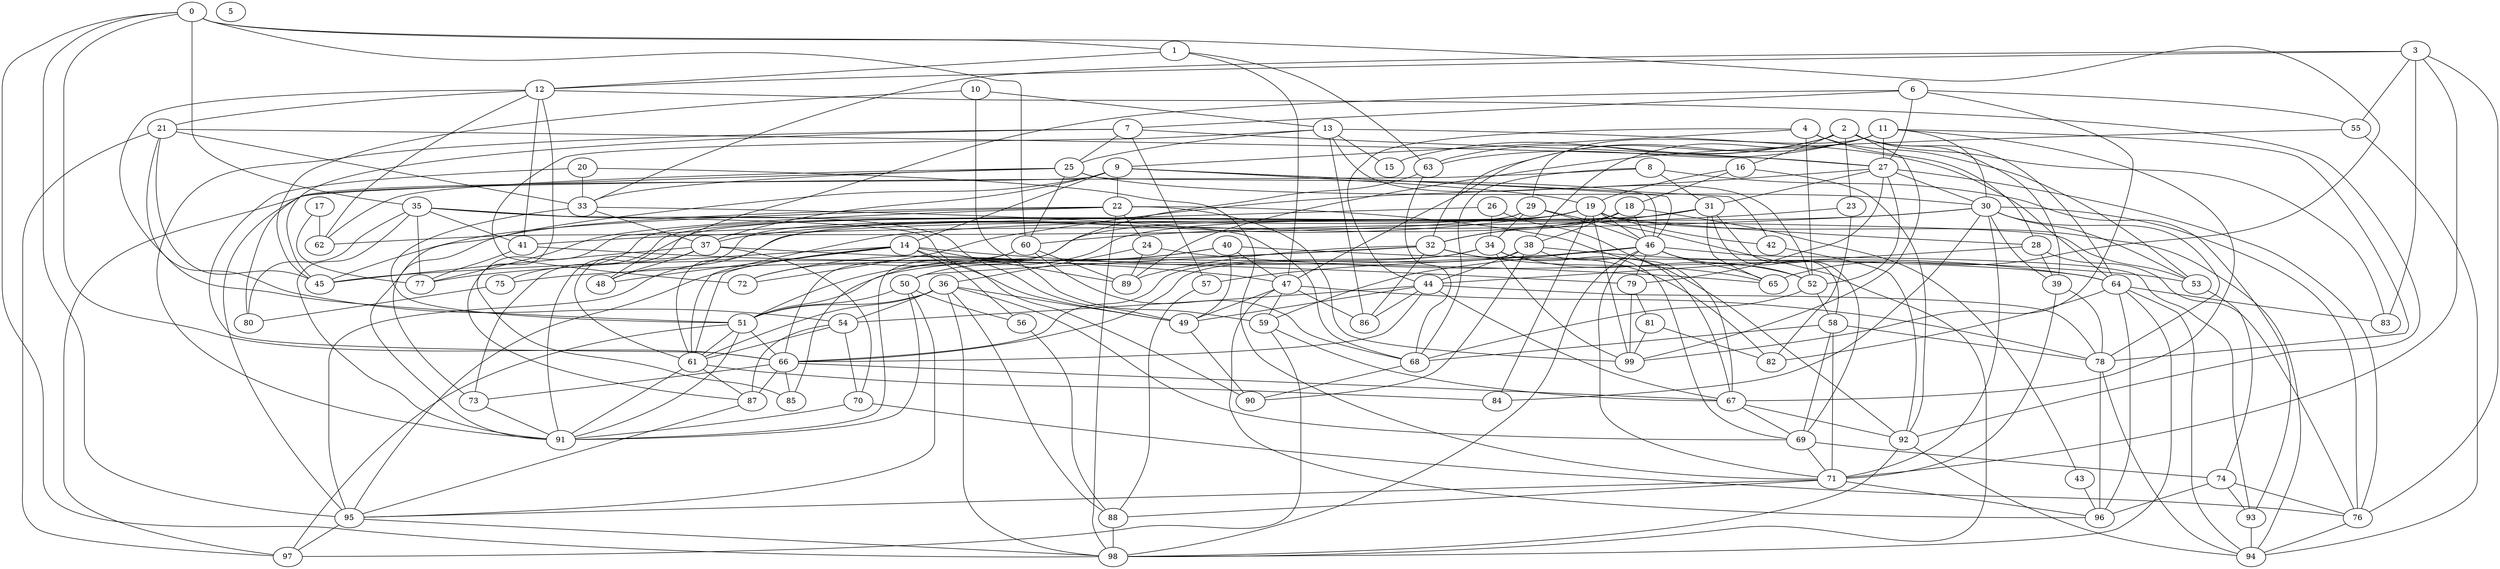 strict graph "gnp_random_graph(100,0.06)" {
0;
1;
2;
3;
4;
5;
6;
7;
8;
9;
10;
11;
12;
13;
14;
15;
16;
17;
18;
19;
20;
21;
22;
23;
24;
25;
26;
27;
28;
29;
30;
31;
32;
33;
34;
35;
36;
37;
38;
39;
40;
41;
42;
43;
44;
45;
46;
47;
48;
49;
50;
51;
52;
53;
54;
55;
56;
57;
58;
59;
60;
61;
62;
63;
64;
65;
66;
67;
68;
69;
70;
71;
72;
73;
74;
75;
76;
77;
78;
79;
80;
81;
82;
83;
84;
85;
86;
87;
88;
89;
90;
91;
92;
93;
94;
95;
96;
97;
98;
99;
0 -- 1  [is_available=True, prob="0.746174327718"];
0 -- 66  [is_available=True, prob="0.403870691795"];
0 -- 35  [is_available=True, prob="0.0760973675577"];
0 -- 65  [is_available=True, prob="0.657465442091"];
0 -- 98  [is_available=True, prob="0.393841971803"];
0 -- 60  [is_available=True, prob="0.433705680444"];
0 -- 95  [is_available=True, prob="1.0"];
1 -- 63  [is_available=True, prob="0.207888478418"];
1 -- 12  [is_available=True, prob="0.774212656292"];
1 -- 47  [is_available=True, prob="0.617689863131"];
2 -- 32  [is_available=True, prob="0.794011175576"];
2 -- 64  [is_available=True, prob="1.0"];
2 -- 99  [is_available=True, prob="1.0"];
2 -- 39  [is_available=True, prob="1.0"];
2 -- 15  [is_available=True, prob="0.359155865041"];
2 -- 16  [is_available=True, prob="0.136546882732"];
2 -- 83  [is_available=True, prob="0.327280537131"];
2 -- 23  [is_available=True, prob="1.0"];
2 -- 63  [is_available=True, prob="0.185536116635"];
3 -- 33  [is_available=True, prob="0.679528540892"];
3 -- 71  [is_available=True, prob="1.0"];
3 -- 12  [is_available=True, prob="0.644003533079"];
3 -- 76  [is_available=True, prob="0.438954974785"];
3 -- 83  [is_available=True, prob="0.260598336161"];
3 -- 55  [is_available=True, prob="1.0"];
4 -- 9  [is_available=True, prob="0.709899846071"];
4 -- 53  [is_available=True, prob="1.0"];
4 -- 28  [is_available=True, prob="1.0"];
4 -- 52  [is_available=True, prob="0.132335478651"];
4 -- 44  [is_available=True, prob="0.354967376059"];
6 -- 48  [is_available=True, prob="0.793880357581"];
6 -- 55  [is_available=True, prob="1.0"];
6 -- 27  [is_available=True, prob="0.124712103485"];
6 -- 99  [is_available=True, prob="0.358354995337"];
6 -- 7  [is_available=True, prob="1.0"];
7 -- 27  [is_available=True, prob="0.626340419875"];
7 -- 45  [is_available=True, prob="0.00721233273541"];
7 -- 57  [is_available=True, prob="1.0"];
7 -- 25  [is_available=True, prob="0.710754000307"];
7 -- 91  [is_available=True, prob="0.74308599105"];
8 -- 97  [is_available=True, prob="0.521722868132"];
8 -- 68  [is_available=True, prob="0.987745995817"];
8 -- 93  [is_available=True, prob="0.198431059766"];
8 -- 31  [is_available=True, prob="0.38785192285"];
9 -- 37  [is_available=True, prob="0.861730782913"];
9 -- 73  [is_available=True, prob="0.878666148657"];
9 -- 42  [is_available=True, prob="0.623775235122"];
9 -- 14  [is_available=True, prob="0.138419294672"];
9 -- 19  [is_available=True, prob="0.796291005573"];
9 -- 46  [is_available=True, prob="0.231113176229"];
9 -- 22  [is_available=True, prob="0.898077015404"];
9 -- 95  [is_available=True, prob="0.826838589508"];
10 -- 59  [is_available=True, prob="0.433607959195"];
10 -- 13  [is_available=True, prob="1.0"];
10 -- 45  [is_available=True, prob="0.570809074822"];
11 -- 67  [is_available=True, prob="0.160176014116"];
11 -- 38  [is_available=True, prob="1.0"];
11 -- 78  [is_available=True, prob="1.0"];
11 -- 47  [is_available=True, prob="0.212832145624"];
11 -- 27  [is_available=True, prob="0.606462332195"];
11 -- 29  [is_available=True, prob="1.0"];
11 -- 30  [is_available=True, prob="0.390315963163"];
11 -- 63  [is_available=True, prob="0.0196814335424"];
12 -- 41  [is_available=True, prob="0.691996348277"];
12 -- 21  [is_available=True, prob="1.0"];
12 -- 54  [is_available=True, prob="0.973282180971"];
12 -- 92  [is_available=True, prob="0.39573246493"];
12 -- 62  [is_available=True, prob="0.459090127745"];
12 -- 85  [is_available=True, prob="0.990246209559"];
13 -- 64  [is_available=True, prob="0.615569804947"];
13 -- 72  [is_available=True, prob="0.356926604085"];
13 -- 15  [is_available=True, prob="0.483709124333"];
13 -- 52  [is_available=True, prob="1.0"];
13 -- 86  [is_available=True, prob="0.353105805046"];
13 -- 25  [is_available=True, prob="0.433505499656"];
14 -- 77  [is_available=True, prob="0.661631631079"];
14 -- 79  [is_available=True, prob="0.112894658326"];
14 -- 48  [is_available=True, prob="0.187647332446"];
14 -- 49  [is_available=True, prob="0.104018785397"];
14 -- 56  [is_available=True, prob="0.195724021253"];
14 -- 89  [is_available=True, prob="0.370836502617"];
14 -- 61  [is_available=True, prob="0.5505349628"];
14 -- 95  [is_available=True, prob="0.859276041342"];
16 -- 19  [is_available=True, prob="1.0"];
16 -- 92  [is_available=True, prob="0.0978479495947"];
16 -- 18  [is_available=True, prob="0.339441608981"];
17 -- 77  [is_available=True, prob="0.0862998695699"];
17 -- 62  [is_available=True, prob="0.0710164613655"];
18 -- 32  [is_available=True, prob="0.605247807181"];
18 -- 38  [is_available=True, prob="1.0"];
18 -- 43  [is_available=True, prob="1.0"];
18 -- 46  [is_available=True, prob="0.60769918406"];
18 -- 61  [is_available=True, prob="0.183215991065"];
19 -- 99  [is_available=True, prob="0.510425761635"];
19 -- 37  [is_available=True, prob="0.451204882107"];
19 -- 42  [is_available=True, prob="0.177665686412"];
19 -- 75  [is_available=True, prob="0.494674956989"];
19 -- 46  [is_available=True, prob="0.0471509674681"];
19 -- 84  [is_available=True, prob="0.223298872304"];
19 -- 85  [is_available=True, prob="0.949241018408"];
19 -- 73  [is_available=True, prob="0.380974849767"];
19 -- 91  [is_available=True, prob="1.0"];
19 -- 28  [is_available=True, prob="0.553532222617"];
19 -- 94  [is_available=True, prob="0.45364008768"];
20 -- 33  [is_available=True, prob="0.413758609103"];
20 -- 66  [is_available=True, prob="1.0"];
20 -- 71  [is_available=True, prob="0.716676202101"];
21 -- 33  [is_available=True, prob="0.0450967214052"];
21 -- 97  [is_available=True, prob="1.0"];
21 -- 45  [is_available=True, prob="0.9164502924"];
21 -- 51  [is_available=True, prob="0.35613487048"];
21 -- 27  [is_available=True, prob="0.447357239356"];
22 -- 98  [is_available=True, prob="0.0322964916785"];
22 -- 67  [is_available=True, prob="0.146220050064"];
22 -- 45  [is_available=True, prob="0.98062229133"];
22 -- 77  [is_available=True, prob="0.35122463265"];
22 -- 99  [is_available=True, prob="0.271290211668"];
22 -- 24  [is_available=True, prob="1.0"];
22 -- 91  [is_available=True, prob="0.250240913223"];
23 -- 60  [is_available=True, prob="0.143019918218"];
23 -- 82  [is_available=True, prob="1.0"];
24 -- 89  [is_available=True, prob="0.231212185326"];
24 -- 36  [is_available=True, prob="0.876468011116"];
24 -- 53  [is_available=True, prob="0.219689452499"];
25 -- 33  [is_available=True, prob="0.155976370958"];
25 -- 46  [is_available=True, prob="0.580289917172"];
25 -- 80  [is_available=True, prob="1.0"];
25 -- 62  [is_available=True, prob="0.500985547782"];
25 -- 60  [is_available=True, prob="1.0"];
25 -- 30  [is_available=True, prob="0.91758798038"];
26 -- 34  [is_available=True, prob="0.440582925804"];
26 -- 92  [is_available=True, prob="0.579429649907"];
26 -- 87  [is_available=True, prob="1.0"];
27 -- 72  [is_available=True, prob="0.345315841689"];
27 -- 76  [is_available=True, prob="0.105557904251"];
27 -- 79  [is_available=True, prob="0.331697403971"];
27 -- 52  [is_available=True, prob="1.0"];
27 -- 30  [is_available=True, prob="0.0766172367849"];
27 -- 31  [is_available=True, prob="0.334612225349"];
28 -- 76  [is_available=True, prob="0.916269232508"];
28 -- 44  [is_available=True, prob="1.0"];
28 -- 39  [is_available=True, prob="0.637729249896"];
29 -- 98  [is_available=True, prob="0.69937137032"];
29 -- 34  [is_available=True, prob="0.659625044268"];
29 -- 46  [is_available=True, prob="0.123734140517"];
29 -- 48  [is_available=True, prob="0.0150185340716"];
29 -- 62  [is_available=True, prob="0.124308799779"];
30 -- 39  [is_available=True, prob="0.441779374257"];
30 -- 41  [is_available=True, prob="0.153107429406"];
30 -- 76  [is_available=True, prob="0.332977672551"];
30 -- 78  [is_available=True, prob="0.100616578814"];
30 -- 84  [is_available=True, prob="0.58627739501"];
30 -- 53  [is_available=True, prob="0.218545854816"];
30 -- 71  [is_available=True, prob="0.00910059951574"];
30 -- 61  [is_available=True, prob="0.903902158075"];
31 -- 32  [is_available=True, prob="1.0"];
31 -- 65  [is_available=True, prob="0.391470102437"];
31 -- 69  [is_available=True, prob="0.956817323093"];
31 -- 50  [is_available=True, prob="0.612434977362"];
31 -- 58  [is_available=True, prob="0.369830087784"];
31 -- 95  [is_available=True, prob="0.839887305087"];
32 -- 65  [is_available=True, prob="0.711502772407"];
32 -- 82  [is_available=True, prob="1.0"];
32 -- 45  [is_available=True, prob="0.800152376763"];
32 -- 50  [is_available=True, prob="0.28042648188"];
32 -- 86  [is_available=True, prob="0.0224637690412"];
32 -- 89  [is_available=True, prob="1.0"];
33 -- 68  [is_available=True, prob="0.927818114993"];
33 -- 37  [is_available=True, prob="0.531685762959"];
33 -- 51  [is_available=True, prob="0.629395706919"];
34 -- 66  [is_available=True, prob="0.467429629287"];
34 -- 99  [is_available=True, prob="1.0"];
34 -- 69  [is_available=True, prob="0.479023674645"];
34 -- 51  [is_available=True, prob="0.676639160434"];
34 -- 52  [is_available=True, prob="0.864672002886"];
35 -- 41  [is_available=True, prob="1.0"];
35 -- 77  [is_available=True, prob="1.0"];
35 -- 80  [is_available=True, prob="0.657451604977"];
35 -- 49  [is_available=True, prob="0.888694205764"];
35 -- 53  [is_available=True, prob="0.38453159328"];
35 -- 90  [is_available=True, prob="0.0176240366868"];
35 -- 91  [is_available=True, prob="0.0473485633387"];
36 -- 98  [is_available=True, prob="0.998958082995"];
36 -- 69  [is_available=True, prob="0.0912133096909"];
36 -- 49  [is_available=True, prob="0.258787457225"];
36 -- 51  [is_available=True, prob="1.0"];
36 -- 54  [is_available=True, prob="0.918270335301"];
36 -- 88  [is_available=True, prob="1.0"];
36 -- 61  [is_available=True, prob="0.882582915909"];
37 -- 70  [is_available=True, prob="0.0536837531339"];
37 -- 65  [is_available=True, prob="1.0"];
37 -- 45  [is_available=True, prob="0.389381767669"];
37 -- 48  [is_available=True, prob="1.0"];
37 -- 61  [is_available=True, prob="1.0"];
38 -- 64  [is_available=True, prob="0.409854267848"];
38 -- 66  [is_available=True, prob="1.0"];
38 -- 67  [is_available=True, prob="1.0"];
38 -- 44  [is_available=True, prob="0.807981357741"];
38 -- 90  [is_available=True, prob="1.0"];
39 -- 78  [is_available=True, prob="0.686955936733"];
39 -- 71  [is_available=True, prob="1.0"];
40 -- 64  [is_available=True, prob="0.727189511354"];
40 -- 49  [is_available=True, prob="0.177190435757"];
40 -- 51  [is_available=True, prob="0.959713312608"];
40 -- 72  [is_available=True, prob="1.0"];
40 -- 47  [is_available=True, prob="0.907691648398"];
41 -- 77  [is_available=True, prob="1.0"];
41 -- 47  [is_available=True, prob="0.854055306197"];
42 -- 92  [is_available=True, prob="1.0"];
43 -- 96  [is_available=True, prob="1.0"];
44 -- 66  [is_available=True, prob="0.8951052352"];
44 -- 67  [is_available=True, prob="1.0"];
44 -- 86  [is_available=True, prob="0.435142107113"];
44 -- 78  [is_available=True, prob="0.014718388223"];
44 -- 49  [is_available=True, prob="0.14731765085"];
44 -- 54  [is_available=True, prob="1.0"];
46 -- 65  [is_available=True, prob="0.255460876433"];
46 -- 98  [is_available=True, prob="0.0200659130776"];
46 -- 71  [is_available=True, prob="0.627463245915"];
46 -- 75  [is_available=True, prob="0.649049171923"];
46 -- 93  [is_available=True, prob="0.380336647411"];
46 -- 79  [is_available=True, prob="0.858064599701"];
46 -- 52  [is_available=True, prob="0.615744626127"];
46 -- 57  [is_available=True, prob="0.705369750453"];
46 -- 59  [is_available=True, prob="0.490306594315"];
47 -- 96  [is_available=True, prob="0.192304308705"];
47 -- 78  [is_available=True, prob="0.941155816156"];
47 -- 49  [is_available=True, prob="0.231271769844"];
47 -- 86  [is_available=True, prob="0.253785221572"];
47 -- 59  [is_available=True, prob="0.173457847408"];
49 -- 90  [is_available=True, prob="0.282014411371"];
50 -- 51  [is_available=True, prob="0.63820512815"];
50 -- 56  [is_available=True, prob="0.687170799536"];
50 -- 91  [is_available=True, prob="1.0"];
50 -- 95  [is_available=True, prob="0.280354356887"];
51 -- 97  [is_available=True, prob="0.011452697456"];
51 -- 66  [is_available=True, prob="1.0"];
51 -- 91  [is_available=True, prob="0.854162492488"];
51 -- 61  [is_available=True, prob="0.663673881612"];
52 -- 68  [is_available=True, prob="0.356491749897"];
52 -- 58  [is_available=True, prob="0.745351045046"];
53 -- 74  [is_available=True, prob="0.0659416777397"];
54 -- 70  [is_available=True, prob="0.818235491356"];
54 -- 87  [is_available=True, prob="0.671403231283"];
54 -- 61  [is_available=True, prob="1.0"];
55 -- 89  [is_available=True, prob="0.785614225484"];
55 -- 94  [is_available=True, prob="0.25959282901"];
56 -- 88  [is_available=True, prob="0.242825059389"];
57 -- 88  [is_available=True, prob="0.372440036873"];
58 -- 68  [is_available=True, prob="0.937828785203"];
58 -- 69  [is_available=True, prob="0.839848431002"];
58 -- 71  [is_available=True, prob="0.054549882503"];
58 -- 78  [is_available=True, prob="0.328746041263"];
59 -- 97  [is_available=True, prob="0.578288105698"];
59 -- 67  [is_available=True, prob="0.00919971746398"];
60 -- 66  [is_available=True, prob="0.972677913251"];
60 -- 68  [is_available=True, prob="1.0"];
60 -- 72  [is_available=True, prob="1.0"];
60 -- 89  [is_available=True, prob="0.0752668393972"];
61 -- 84  [is_available=True, prob="1.0"];
61 -- 87  [is_available=True, prob="0.836296058465"];
61 -- 91  [is_available=True, prob="0.129671748597"];
63 -- 91  [is_available=True, prob="0.6882509417"];
63 -- 68  [is_available=True, prob="0.942933855039"];
64 -- 96  [is_available=True, prob="0.297063755344"];
64 -- 98  [is_available=True, prob="0.415858032816"];
64 -- 82  [is_available=True, prob="0.118514360486"];
64 -- 83  [is_available=True, prob="0.302044381606"];
64 -- 94  [is_available=True, prob="0.188542853164"];
66 -- 67  [is_available=True, prob="1.0"];
66 -- 73  [is_available=True, prob="1.0"];
66 -- 85  [is_available=True, prob="0.352957345694"];
66 -- 87  [is_available=True, prob="0.644541958466"];
67 -- 69  [is_available=True, prob="0.41358523396"];
67 -- 92  [is_available=True, prob="0.159598598066"];
68 -- 90  [is_available=True, prob="0.568611943522"];
69 -- 71  [is_available=True, prob="0.89240814767"];
69 -- 74  [is_available=True, prob="1.0"];
70 -- 91  [is_available=True, prob="0.247072662973"];
70 -- 76  [is_available=True, prob="0.135967008522"];
71 -- 96  [is_available=True, prob="0.861165034474"];
71 -- 88  [is_available=True, prob="0.715339747471"];
71 -- 95  [is_available=True, prob="0.692694772974"];
73 -- 91  [is_available=True, prob="0.0178256959971"];
74 -- 96  [is_available=True, prob="0.906074088014"];
74 -- 76  [is_available=True, prob="1.0"];
74 -- 93  [is_available=True, prob="0.391478321079"];
75 -- 80  [is_available=True, prob="0.794614097095"];
76 -- 94  [is_available=True, prob="0.241365636234"];
78 -- 96  [is_available=True, prob="0.425239114061"];
78 -- 94  [is_available=True, prob="0.0141691264325"];
79 -- 99  [is_available=True, prob="0.213322830895"];
79 -- 81  [is_available=True, prob="0.970871800226"];
81 -- 82  [is_available=True, prob="0.867203998267"];
81 -- 99  [is_available=True, prob="0.101513600542"];
87 -- 95  [is_available=True, prob="1.0"];
88 -- 98  [is_available=True, prob="1.0"];
92 -- 98  [is_available=True, prob="0.00421921997046"];
92 -- 94  [is_available=True, prob="0.834346176377"];
93 -- 94  [is_available=True, prob="1.0"];
95 -- 97  [is_available=True, prob="0.744328193402"];
95 -- 98  [is_available=True, prob="1.0"];
}

